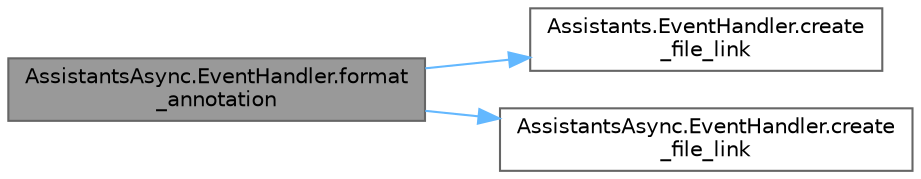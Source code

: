 digraph "AssistantsAsync.EventHandler.format_annotation"
{
 // LATEX_PDF_SIZE
  bgcolor="transparent";
  edge [fontname=Helvetica,fontsize=10,labelfontname=Helvetica,labelfontsize=10];
  node [fontname=Helvetica,fontsize=10,shape=box,height=0.2,width=0.4];
  rankdir="LR";
  Node1 [id="Node000001",label="AssistantsAsync.EventHandler.format\l_annotation",height=0.2,width=0.4,color="gray40", fillcolor="grey60", style="filled", fontcolor="black",tooltip=" "];
  Node1 -> Node2 [id="edge1_Node000001_Node000002",color="steelblue1",style="solid",tooltip=" "];
  Node2 [id="Node000002",label="Assistants.EventHandler.create\l_file_link",height=0.2,width=0.4,color="grey40", fillcolor="white", style="filled",URL="$class_assistants_1_1_event_handler.html#af45ca7cb36b12473ed39b4fb4e5c4b4f",tooltip=" "];
  Node1 -> Node3 [id="edge2_Node000001_Node000003",color="steelblue1",style="solid",tooltip=" "];
  Node3 [id="Node000003",label="AssistantsAsync.EventHandler.create\l_file_link",height=0.2,width=0.4,color="grey40", fillcolor="white", style="filled",URL="$class_assistants_async_1_1_event_handler.html#a84aa72bdc9936208d13519cf3b1a7a25",tooltip=" "];
}
